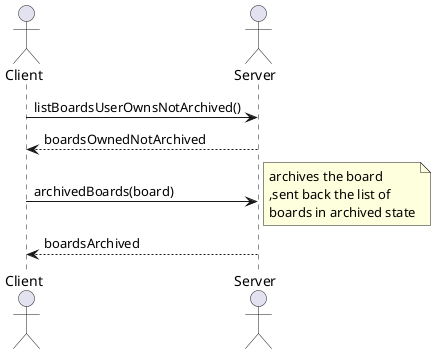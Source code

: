 @startuml
actor Client as client
actor Server as server


client -> server : listBoardsUserOwnsNotArchived()
client <-- server :boardsOwnedNotArchived
client -> server : archivedBoards(board)
note right :archives the board\n,sent back the list of\nboards in archived state
client <-- server : boardsArchived
@enduml